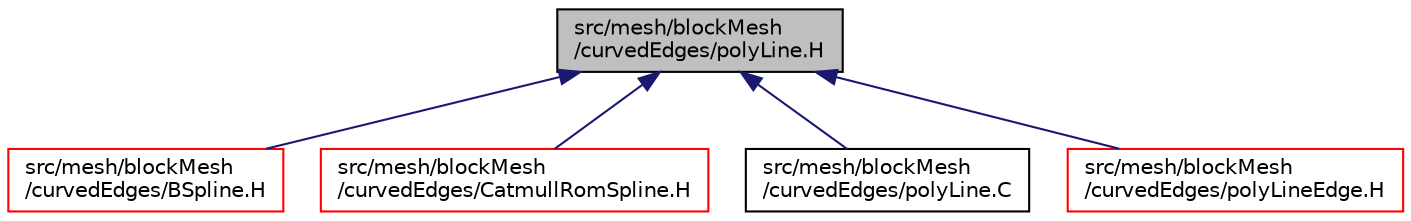 digraph "src/mesh/blockMesh/curvedEdges/polyLine.H"
{
  bgcolor="transparent";
  edge [fontname="Helvetica",fontsize="10",labelfontname="Helvetica",labelfontsize="10"];
  node [fontname="Helvetica",fontsize="10",shape=record];
  Node1 [label="src/mesh/blockMesh\l/curvedEdges/polyLine.H",height=0.2,width=0.4,color="black", fillcolor="grey75", style="filled", fontcolor="black"];
  Node1 -> Node2 [dir="back",color="midnightblue",fontsize="10",style="solid",fontname="Helvetica"];
  Node2 [label="src/mesh/blockMesh\l/curvedEdges/BSpline.H",height=0.2,width=0.4,color="red",URL="$a07221.html"];
  Node1 -> Node3 [dir="back",color="midnightblue",fontsize="10",style="solid",fontname="Helvetica"];
  Node3 [label="src/mesh/blockMesh\l/curvedEdges/CatmullRomSpline.H",height=0.2,width=0.4,color="red",URL="$a07225.html"];
  Node1 -> Node4 [dir="back",color="midnightblue",fontsize="10",style="solid",fontname="Helvetica"];
  Node4 [label="src/mesh/blockMesh\l/curvedEdges/polyLine.C",height=0.2,width=0.4,color="black",URL="$a07234.html"];
  Node1 -> Node5 [dir="back",color="midnightblue",fontsize="10",style="solid",fontname="Helvetica"];
  Node5 [label="src/mesh/blockMesh\l/curvedEdges/polyLineEdge.H",height=0.2,width=0.4,color="red",URL="$a07237.html"];
}
